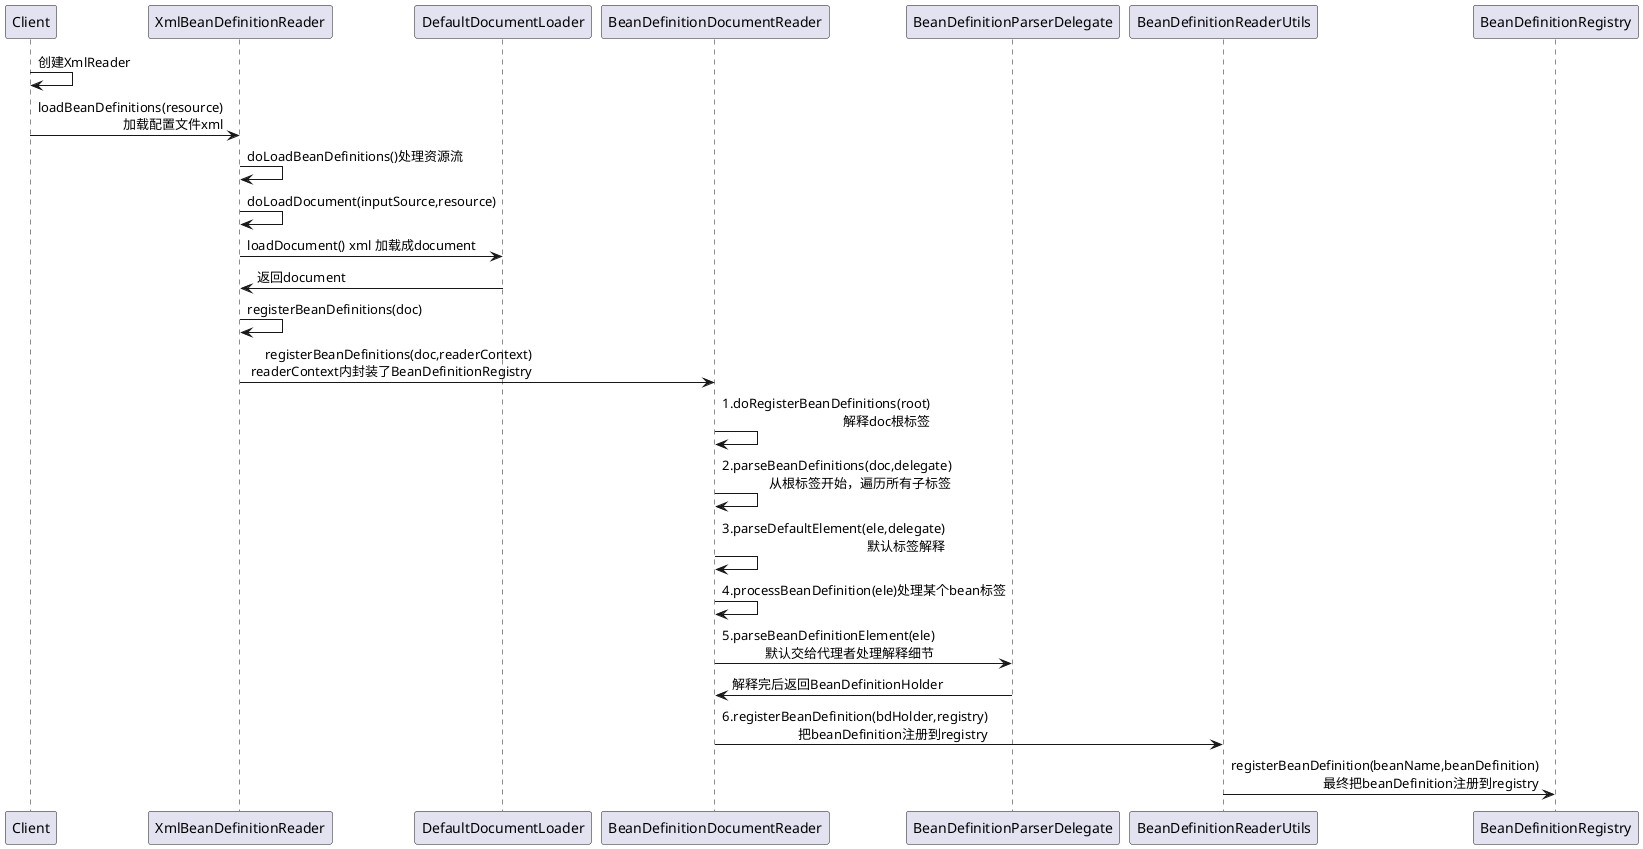 
@startuml
Client -> Client: 创建XmlReader
Client -> XmlBeanDefinitionReader: loadBeanDefinitions(resource)\r加载配置文件xml
XmlBeanDefinitionReader -> XmlBeanDefinitionReader: doLoadBeanDefinitions()处理资源流
XmlBeanDefinitionReader -> XmlBeanDefinitionReader: doLoadDocument(inputSource,resource)
XmlBeanDefinitionReader -> DefaultDocumentLoader: loadDocument() xml 加载成document
DefaultDocumentLoader -> XmlBeanDefinitionReader: 返回document
XmlBeanDefinitionReader -> XmlBeanDefinitionReader: registerBeanDefinitions(doc)
XmlBeanDefinitionReader -> BeanDefinitionDocumentReader: registerBeanDefinitions(doc,readerContext)\r readerContext内封装了BeanDefinitionRegistry
BeanDefinitionDocumentReader -> BeanDefinitionDocumentReader: 1.doRegisterBeanDefinitions(root)\r解释doc根标签
BeanDefinitionDocumentReader -> BeanDefinitionDocumentReader: 2.parseBeanDefinitions(doc,delegate)\r从根标签开始，遍历所有子标签
BeanDefinitionDocumentReader -> BeanDefinitionDocumentReader: 3.parseDefaultElement(ele,delegate)\r默认标签解释
BeanDefinitionDocumentReader -> BeanDefinitionDocumentReader: 4.processBeanDefinition(ele)处理某个bean标签
BeanDefinitionDocumentReader -> BeanDefinitionParserDelegate: 5.parseBeanDefinitionElement(ele)\r默认交给代理者处理解释细节
BeanDefinitionParserDelegate -> BeanDefinitionDocumentReader: 解释完后返回BeanDefinitionHolder
BeanDefinitionDocumentReader -> BeanDefinitionReaderUtils: 6.registerBeanDefinition(bdHolder,registry)\r把beanDefinition注册到registry
BeanDefinitionReaderUtils -> BeanDefinitionRegistry: registerBeanDefinition(beanName,beanDefinition)\r最终把beanDefinition注册到registry
@enduml

